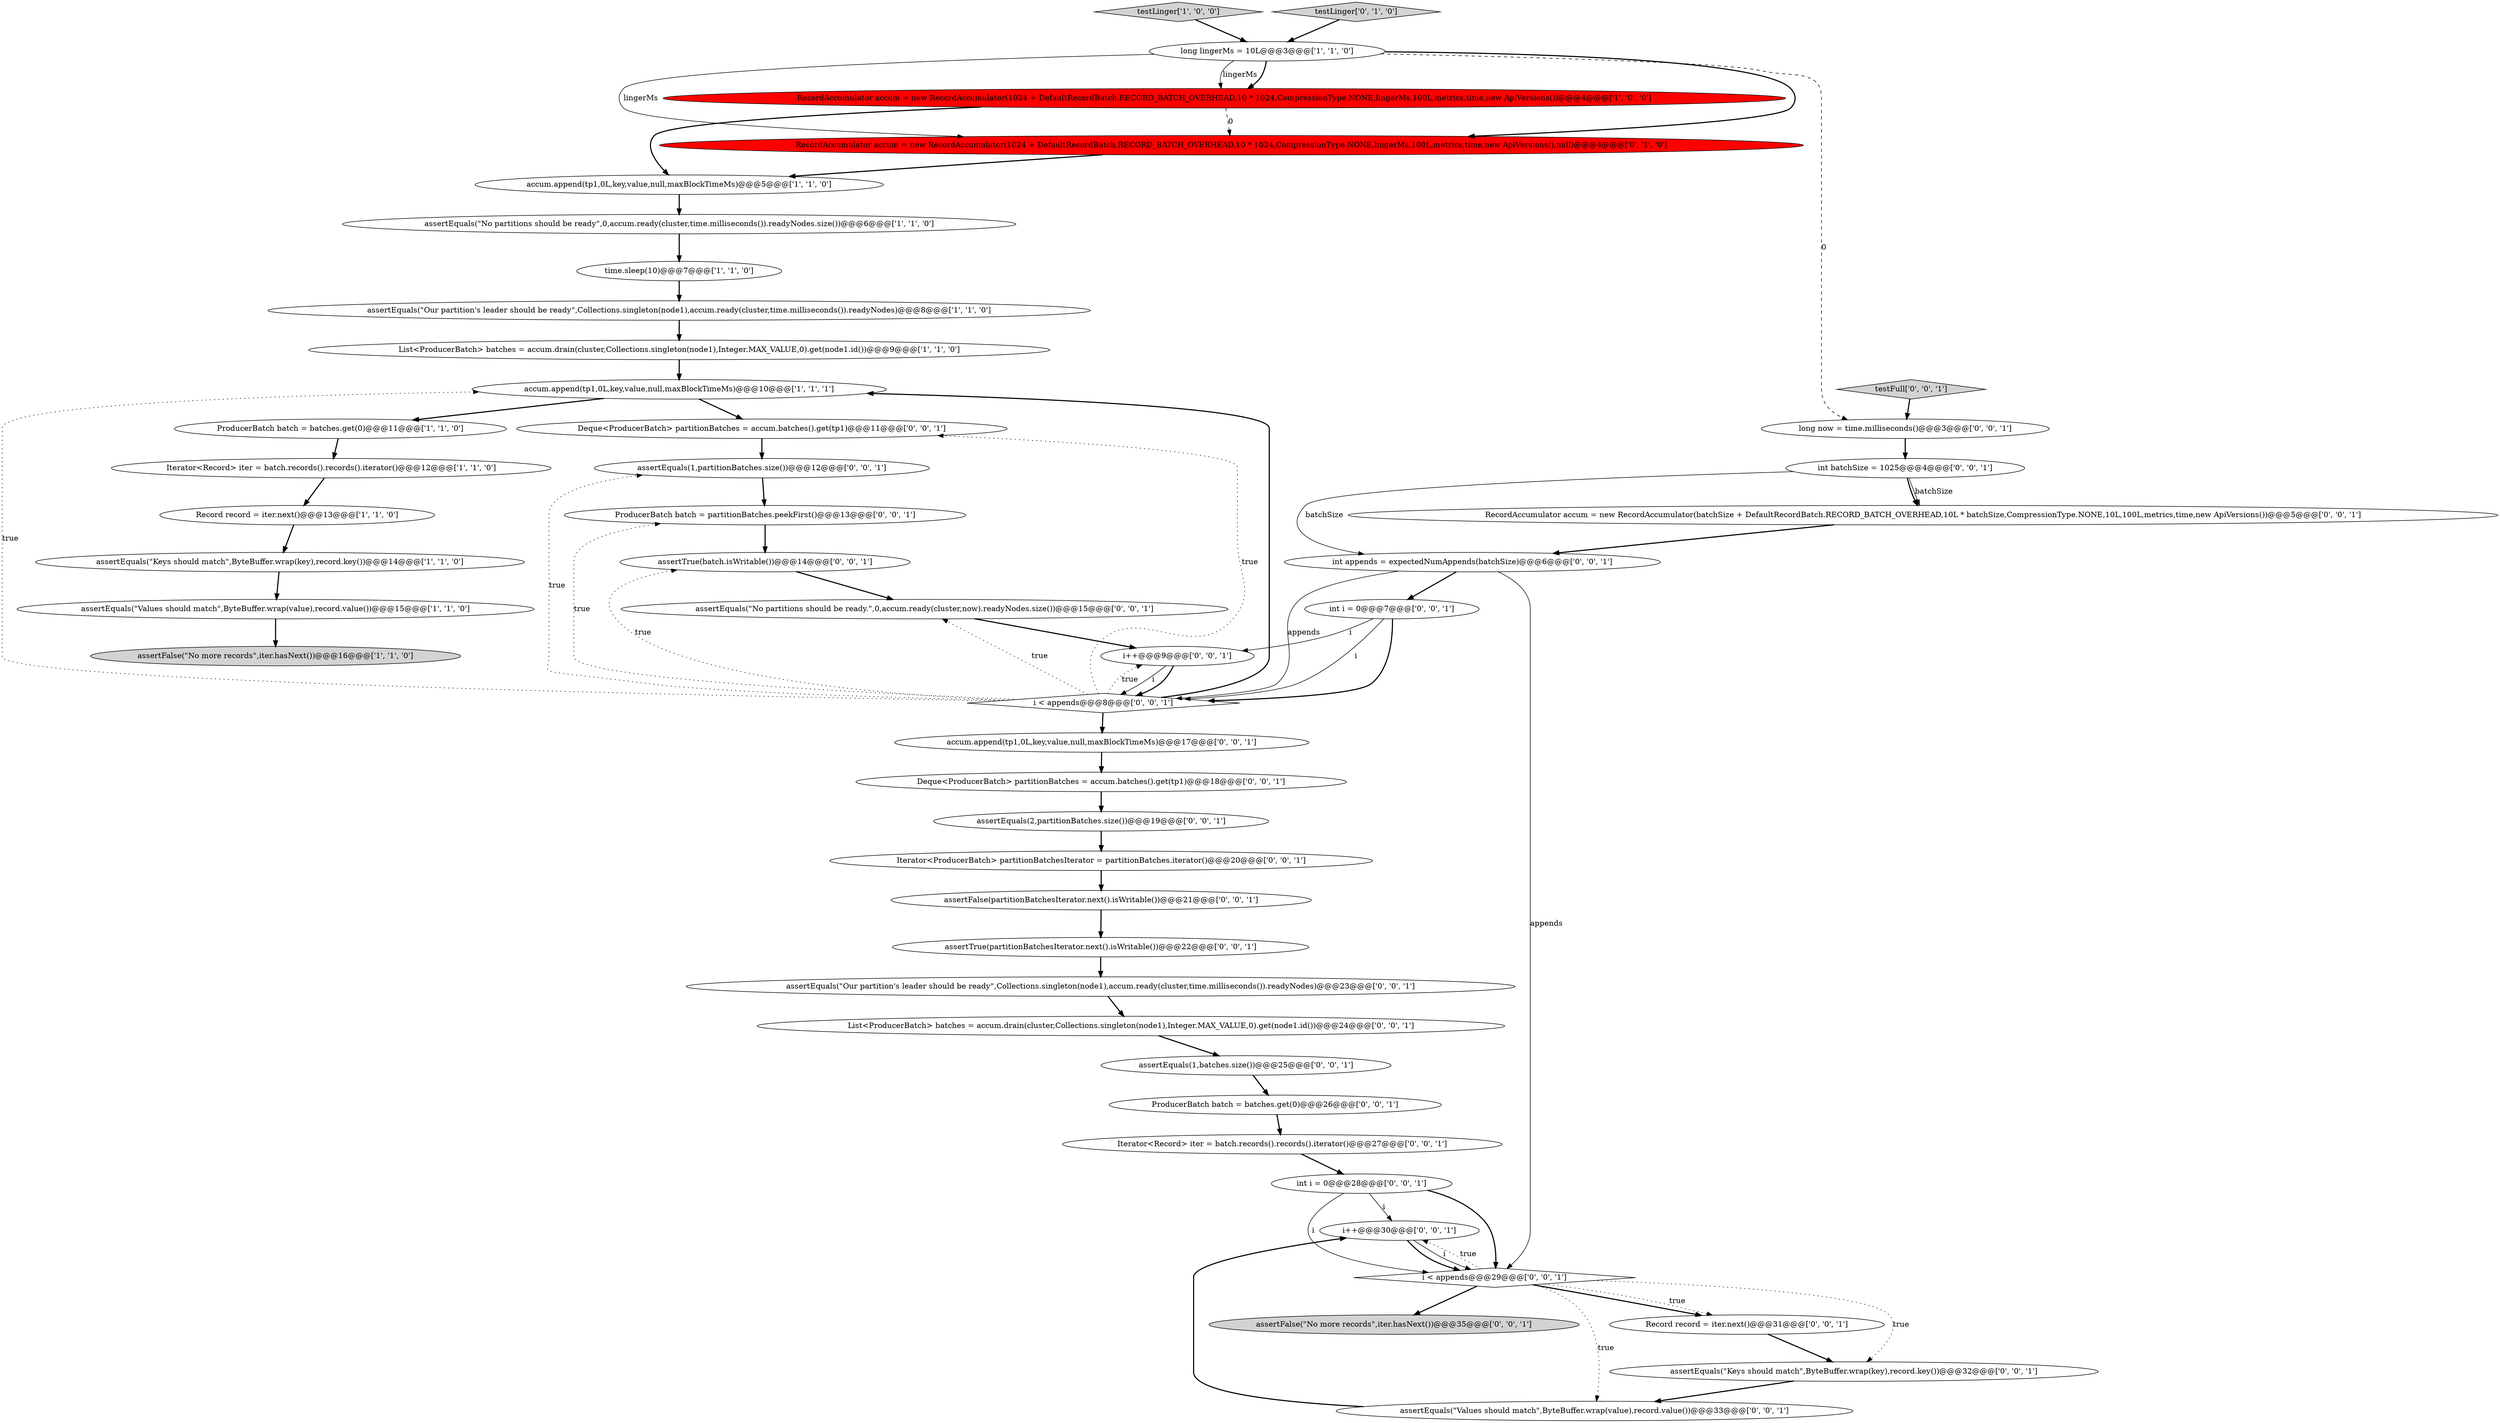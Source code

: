 digraph {
2 [style = filled, label = "assertEquals(\"Our partition's leader should be ready\",Collections.singleton(node1),accum.ready(cluster,time.milliseconds()).readyNodes)@@@8@@@['1', '1', '0']", fillcolor = white, shape = ellipse image = "AAA0AAABBB1BBB"];
4 [style = filled, label = "testLinger['1', '0', '0']", fillcolor = lightgray, shape = diamond image = "AAA0AAABBB1BBB"];
24 [style = filled, label = "i < appends@@@8@@@['0', '0', '1']", fillcolor = white, shape = diamond image = "AAA0AAABBB3BBB"];
35 [style = filled, label = "assertEquals(\"Keys should match\",ByteBuffer.wrap(key),record.key())@@@32@@@['0', '0', '1']", fillcolor = white, shape = ellipse image = "AAA0AAABBB3BBB"];
29 [style = filled, label = "RecordAccumulator accum = new RecordAccumulator(batchSize + DefaultRecordBatch.RECORD_BATCH_OVERHEAD,10L * batchSize,CompressionType.NONE,10L,100L,metrics,time,new ApiVersions())@@@5@@@['0', '0', '1']", fillcolor = white, shape = ellipse image = "AAA0AAABBB3BBB"];
43 [style = filled, label = "assertEquals(1,batches.size())@@@25@@@['0', '0', '1']", fillcolor = white, shape = ellipse image = "AAA0AAABBB3BBB"];
44 [style = filled, label = "Deque<ProducerBatch> partitionBatches = accum.batches().get(tp1)@@@11@@@['0', '0', '1']", fillcolor = white, shape = ellipse image = "AAA0AAABBB3BBB"];
25 [style = filled, label = "i++@@@30@@@['0', '0', '1']", fillcolor = white, shape = ellipse image = "AAA0AAABBB3BBB"];
0 [style = filled, label = "accum.append(tp1,0L,key,value,null,maxBlockTimeMs)@@@5@@@['1', '1', '0']", fillcolor = white, shape = ellipse image = "AAA0AAABBB1BBB"];
16 [style = filled, label = "testLinger['0', '1', '0']", fillcolor = lightgray, shape = diamond image = "AAA0AAABBB2BBB"];
34 [style = filled, label = "int i = 0@@@7@@@['0', '0', '1']", fillcolor = white, shape = ellipse image = "AAA0AAABBB3BBB"];
45 [style = filled, label = "assertFalse(\"No more records\",iter.hasNext())@@@35@@@['0', '0', '1']", fillcolor = lightgray, shape = ellipse image = "AAA0AAABBB3BBB"];
11 [style = filled, label = "assertFalse(\"No more records\",iter.hasNext())@@@16@@@['1', '1', '0']", fillcolor = lightgray, shape = ellipse image = "AAA0AAABBB1BBB"];
3 [style = filled, label = "Iterator<Record> iter = batch.records().records().iterator()@@@12@@@['1', '1', '0']", fillcolor = white, shape = ellipse image = "AAA0AAABBB1BBB"];
10 [style = filled, label = "RecordAccumulator accum = new RecordAccumulator(1024 + DefaultRecordBatch.RECORD_BATCH_OVERHEAD,10 * 1024,CompressionType.NONE,lingerMs,100L,metrics,time,new ApiVersions())@@@4@@@['1', '0', '0']", fillcolor = red, shape = ellipse image = "AAA1AAABBB1BBB"];
17 [style = filled, label = "assertEquals(\"No partitions should be ready.\",0,accum.ready(cluster,now).readyNodes.size())@@@15@@@['0', '0', '1']", fillcolor = white, shape = ellipse image = "AAA0AAABBB3BBB"];
7 [style = filled, label = "ProducerBatch batch = batches.get(0)@@@11@@@['1', '1', '0']", fillcolor = white, shape = ellipse image = "AAA0AAABBB1BBB"];
23 [style = filled, label = "int appends = expectedNumAppends(batchSize)@@@6@@@['0', '0', '1']", fillcolor = white, shape = ellipse image = "AAA0AAABBB3BBB"];
1 [style = filled, label = "assertEquals(\"Values should match\",ByteBuffer.wrap(value),record.value())@@@15@@@['1', '1', '0']", fillcolor = white, shape = ellipse image = "AAA0AAABBB1BBB"];
9 [style = filled, label = "assertEquals(\"No partitions should be ready\",0,accum.ready(cluster,time.milliseconds()).readyNodes.size())@@@6@@@['1', '1', '0']", fillcolor = white, shape = ellipse image = "AAA0AAABBB1BBB"];
31 [style = filled, label = "int i = 0@@@28@@@['0', '0', '1']", fillcolor = white, shape = ellipse image = "AAA0AAABBB3BBB"];
46 [style = filled, label = "accum.append(tp1,0L,key,value,null,maxBlockTimeMs)@@@17@@@['0', '0', '1']", fillcolor = white, shape = ellipse image = "AAA0AAABBB3BBB"];
6 [style = filled, label = "accum.append(tp1,0L,key,value,null,maxBlockTimeMs)@@@10@@@['1', '1', '1']", fillcolor = white, shape = ellipse image = "AAA0AAABBB1BBB"];
13 [style = filled, label = "long lingerMs = 10L@@@3@@@['1', '1', '0']", fillcolor = white, shape = ellipse image = "AAA0AAABBB1BBB"];
38 [style = filled, label = "assertEquals(1,partitionBatches.size())@@@12@@@['0', '0', '1']", fillcolor = white, shape = ellipse image = "AAA0AAABBB3BBB"];
20 [style = filled, label = "assertTrue(partitionBatchesIterator.next().isWritable())@@@22@@@['0', '0', '1']", fillcolor = white, shape = ellipse image = "AAA0AAABBB3BBB"];
39 [style = filled, label = "long now = time.milliseconds()@@@3@@@['0', '0', '1']", fillcolor = white, shape = ellipse image = "AAA0AAABBB3BBB"];
47 [style = filled, label = "int batchSize = 1025@@@4@@@['0', '0', '1']", fillcolor = white, shape = ellipse image = "AAA0AAABBB3BBB"];
15 [style = filled, label = "RecordAccumulator accum = new RecordAccumulator(1024 + DefaultRecordBatch.RECORD_BATCH_OVERHEAD,10 * 1024,CompressionType.NONE,lingerMs,100L,metrics,time,new ApiVersions(),null)@@@4@@@['0', '1', '0']", fillcolor = red, shape = ellipse image = "AAA1AAABBB2BBB"];
27 [style = filled, label = "ProducerBatch batch = partitionBatches.peekFirst()@@@13@@@['0', '0', '1']", fillcolor = white, shape = ellipse image = "AAA0AAABBB3BBB"];
32 [style = filled, label = "Record record = iter.next()@@@31@@@['0', '0', '1']", fillcolor = white, shape = ellipse image = "AAA0AAABBB3BBB"];
14 [style = filled, label = "Record record = iter.next()@@@13@@@['1', '1', '0']", fillcolor = white, shape = ellipse image = "AAA0AAABBB1BBB"];
37 [style = filled, label = "Iterator<Record> iter = batch.records().records().iterator()@@@27@@@['0', '0', '1']", fillcolor = white, shape = ellipse image = "AAA0AAABBB3BBB"];
22 [style = filled, label = "i < appends@@@29@@@['0', '0', '1']", fillcolor = white, shape = diamond image = "AAA0AAABBB3BBB"];
26 [style = filled, label = "List<ProducerBatch> batches = accum.drain(cluster,Collections.singleton(node1),Integer.MAX_VALUE,0).get(node1.id())@@@24@@@['0', '0', '1']", fillcolor = white, shape = ellipse image = "AAA0AAABBB3BBB"];
36 [style = filled, label = "assertFalse(partitionBatchesIterator.next().isWritable())@@@21@@@['0', '0', '1']", fillcolor = white, shape = ellipse image = "AAA0AAABBB3BBB"];
5 [style = filled, label = "time.sleep(10)@@@7@@@['1', '1', '0']", fillcolor = white, shape = ellipse image = "AAA0AAABBB1BBB"];
33 [style = filled, label = "Deque<ProducerBatch> partitionBatches = accum.batches().get(tp1)@@@18@@@['0', '0', '1']", fillcolor = white, shape = ellipse image = "AAA0AAABBB3BBB"];
42 [style = filled, label = "assertEquals(2,partitionBatches.size())@@@19@@@['0', '0', '1']", fillcolor = white, shape = ellipse image = "AAA0AAABBB3BBB"];
19 [style = filled, label = "Iterator<ProducerBatch> partitionBatchesIterator = partitionBatches.iterator()@@@20@@@['0', '0', '1']", fillcolor = white, shape = ellipse image = "AAA0AAABBB3BBB"];
41 [style = filled, label = "testFull['0', '0', '1']", fillcolor = lightgray, shape = diamond image = "AAA0AAABBB3BBB"];
40 [style = filled, label = "assertEquals(\"Values should match\",ByteBuffer.wrap(value),record.value())@@@33@@@['0', '0', '1']", fillcolor = white, shape = ellipse image = "AAA0AAABBB3BBB"];
12 [style = filled, label = "assertEquals(\"Keys should match\",ByteBuffer.wrap(key),record.key())@@@14@@@['1', '1', '0']", fillcolor = white, shape = ellipse image = "AAA0AAABBB1BBB"];
30 [style = filled, label = "ProducerBatch batch = batches.get(0)@@@26@@@['0', '0', '1']", fillcolor = white, shape = ellipse image = "AAA0AAABBB3BBB"];
8 [style = filled, label = "List<ProducerBatch> batches = accum.drain(cluster,Collections.singleton(node1),Integer.MAX_VALUE,0).get(node1.id())@@@9@@@['1', '1', '0']", fillcolor = white, shape = ellipse image = "AAA0AAABBB1BBB"];
28 [style = filled, label = "assertEquals(\"Our partition's leader should be ready\",Collections.singleton(node1),accum.ready(cluster,time.milliseconds()).readyNodes)@@@23@@@['0', '0', '1']", fillcolor = white, shape = ellipse image = "AAA0AAABBB3BBB"];
21 [style = filled, label = "assertTrue(batch.isWritable())@@@14@@@['0', '0', '1']", fillcolor = white, shape = ellipse image = "AAA0AAABBB3BBB"];
18 [style = filled, label = "i++@@@9@@@['0', '0', '1']", fillcolor = white, shape = ellipse image = "AAA0AAABBB3BBB"];
10->15 [style = dashed, label="0"];
13->10 [style = bold, label=""];
32->35 [style = bold, label=""];
34->18 [style = solid, label="i"];
24->6 [style = dotted, label="true"];
0->9 [style = bold, label=""];
16->13 [style = bold, label=""];
18->24 [style = bold, label=""];
31->22 [style = bold, label=""];
22->45 [style = bold, label=""];
25->22 [style = bold, label=""];
23->22 [style = solid, label="appends"];
13->15 [style = solid, label="lingerMs"];
24->17 [style = dotted, label="true"];
3->14 [style = bold, label=""];
4->13 [style = bold, label=""];
20->28 [style = bold, label=""];
22->25 [style = dotted, label="true"];
18->24 [style = solid, label="i"];
24->44 [style = dotted, label="true"];
40->25 [style = bold, label=""];
38->27 [style = bold, label=""];
47->29 [style = solid, label="batchSize"];
28->26 [style = bold, label=""];
26->43 [style = bold, label=""];
8->6 [style = bold, label=""];
19->36 [style = bold, label=""];
22->32 [style = bold, label=""];
22->40 [style = dotted, label="true"];
29->23 [style = bold, label=""];
31->25 [style = solid, label="i"];
30->37 [style = bold, label=""];
24->27 [style = dotted, label="true"];
12->1 [style = bold, label=""];
6->44 [style = bold, label=""];
36->20 [style = bold, label=""];
7->3 [style = bold, label=""];
44->38 [style = bold, label=""];
43->30 [style = bold, label=""];
47->23 [style = solid, label="batchSize"];
1->11 [style = bold, label=""];
47->29 [style = bold, label=""];
13->39 [style = dashed, label="0"];
35->40 [style = bold, label=""];
5->2 [style = bold, label=""];
24->38 [style = dotted, label="true"];
34->24 [style = bold, label=""];
23->24 [style = solid, label="appends"];
37->31 [style = bold, label=""];
33->42 [style = bold, label=""];
15->0 [style = bold, label=""];
14->12 [style = bold, label=""];
10->0 [style = bold, label=""];
46->33 [style = bold, label=""];
34->24 [style = solid, label="i"];
9->5 [style = bold, label=""];
23->34 [style = bold, label=""];
22->35 [style = dotted, label="true"];
39->47 [style = bold, label=""];
13->15 [style = bold, label=""];
42->19 [style = bold, label=""];
41->39 [style = bold, label=""];
6->7 [style = bold, label=""];
22->32 [style = dotted, label="true"];
24->6 [style = bold, label=""];
25->22 [style = solid, label="i"];
27->21 [style = bold, label=""];
13->10 [style = solid, label="lingerMs"];
31->22 [style = solid, label="i"];
21->17 [style = bold, label=""];
24->21 [style = dotted, label="true"];
24->46 [style = bold, label=""];
17->18 [style = bold, label=""];
24->18 [style = dotted, label="true"];
2->8 [style = bold, label=""];
}
